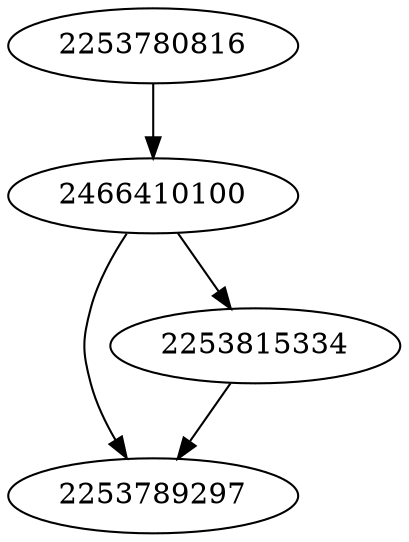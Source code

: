 strict digraph  {
2253780816;
2253789297;
2466410100;
2253815334;
2253780816 -> 2466410100;
2466410100 -> 2253789297;
2466410100 -> 2253815334;
2253815334 -> 2253789297;
}
